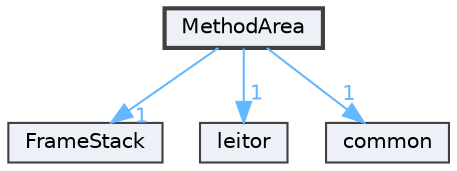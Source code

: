 digraph "MethodArea"
{
 // LATEX_PDF_SIZE
  bgcolor="transparent";
  edge [fontname=Helvetica,fontsize=10,labelfontname=Helvetica,labelfontsize=10];
  node [fontname=Helvetica,fontsize=10,shape=box,height=0.2,width=0.4];
  compound=true
  dir_97cf10d0fb7d0e2ce06a9915db75e6e6 [label="MethodArea", fillcolor="#edf0f7", color="grey25", style="filled,bold", URL="dir_97cf10d0fb7d0e2ce06a9915db75e6e6.html",tooltip=""];
  dir_769e7bd6bb96a1650768ac5523f2648b [label="FrameStack", fillcolor="#edf0f7", color="grey25", style="filled", URL="dir_769e7bd6bb96a1650768ac5523f2648b.html",tooltip=""];
  dir_c1c241a727a42ce8eede827dfbb8f6c6 [label="leitor", fillcolor="#edf0f7", color="grey25", style="filled", URL="dir_c1c241a727a42ce8eede827dfbb8f6c6.html",tooltip=""];
  dir_bdd9a5d540de89e9fe90efdfc6973a4f [label="common", fillcolor="#edf0f7", color="grey25", style="filled", URL="dir_bdd9a5d540de89e9fe90efdfc6973a4f.html",tooltip=""];
  dir_97cf10d0fb7d0e2ce06a9915db75e6e6->dir_769e7bd6bb96a1650768ac5523f2648b [headlabel="1", labeldistance=1.5 headhref="dir_000007_000002.html" color="steelblue1" fontcolor="steelblue1"];
  dir_97cf10d0fb7d0e2ce06a9915db75e6e6->dir_bdd9a5d540de89e9fe90efdfc6973a4f [headlabel="1", labeldistance=1.5 headhref="dir_000007_000000.html" color="steelblue1" fontcolor="steelblue1"];
  dir_97cf10d0fb7d0e2ce06a9915db75e6e6->dir_c1c241a727a42ce8eede827dfbb8f6c6 [headlabel="1", labeldistance=1.5 headhref="dir_000007_000006.html" color="steelblue1" fontcolor="steelblue1"];
}
